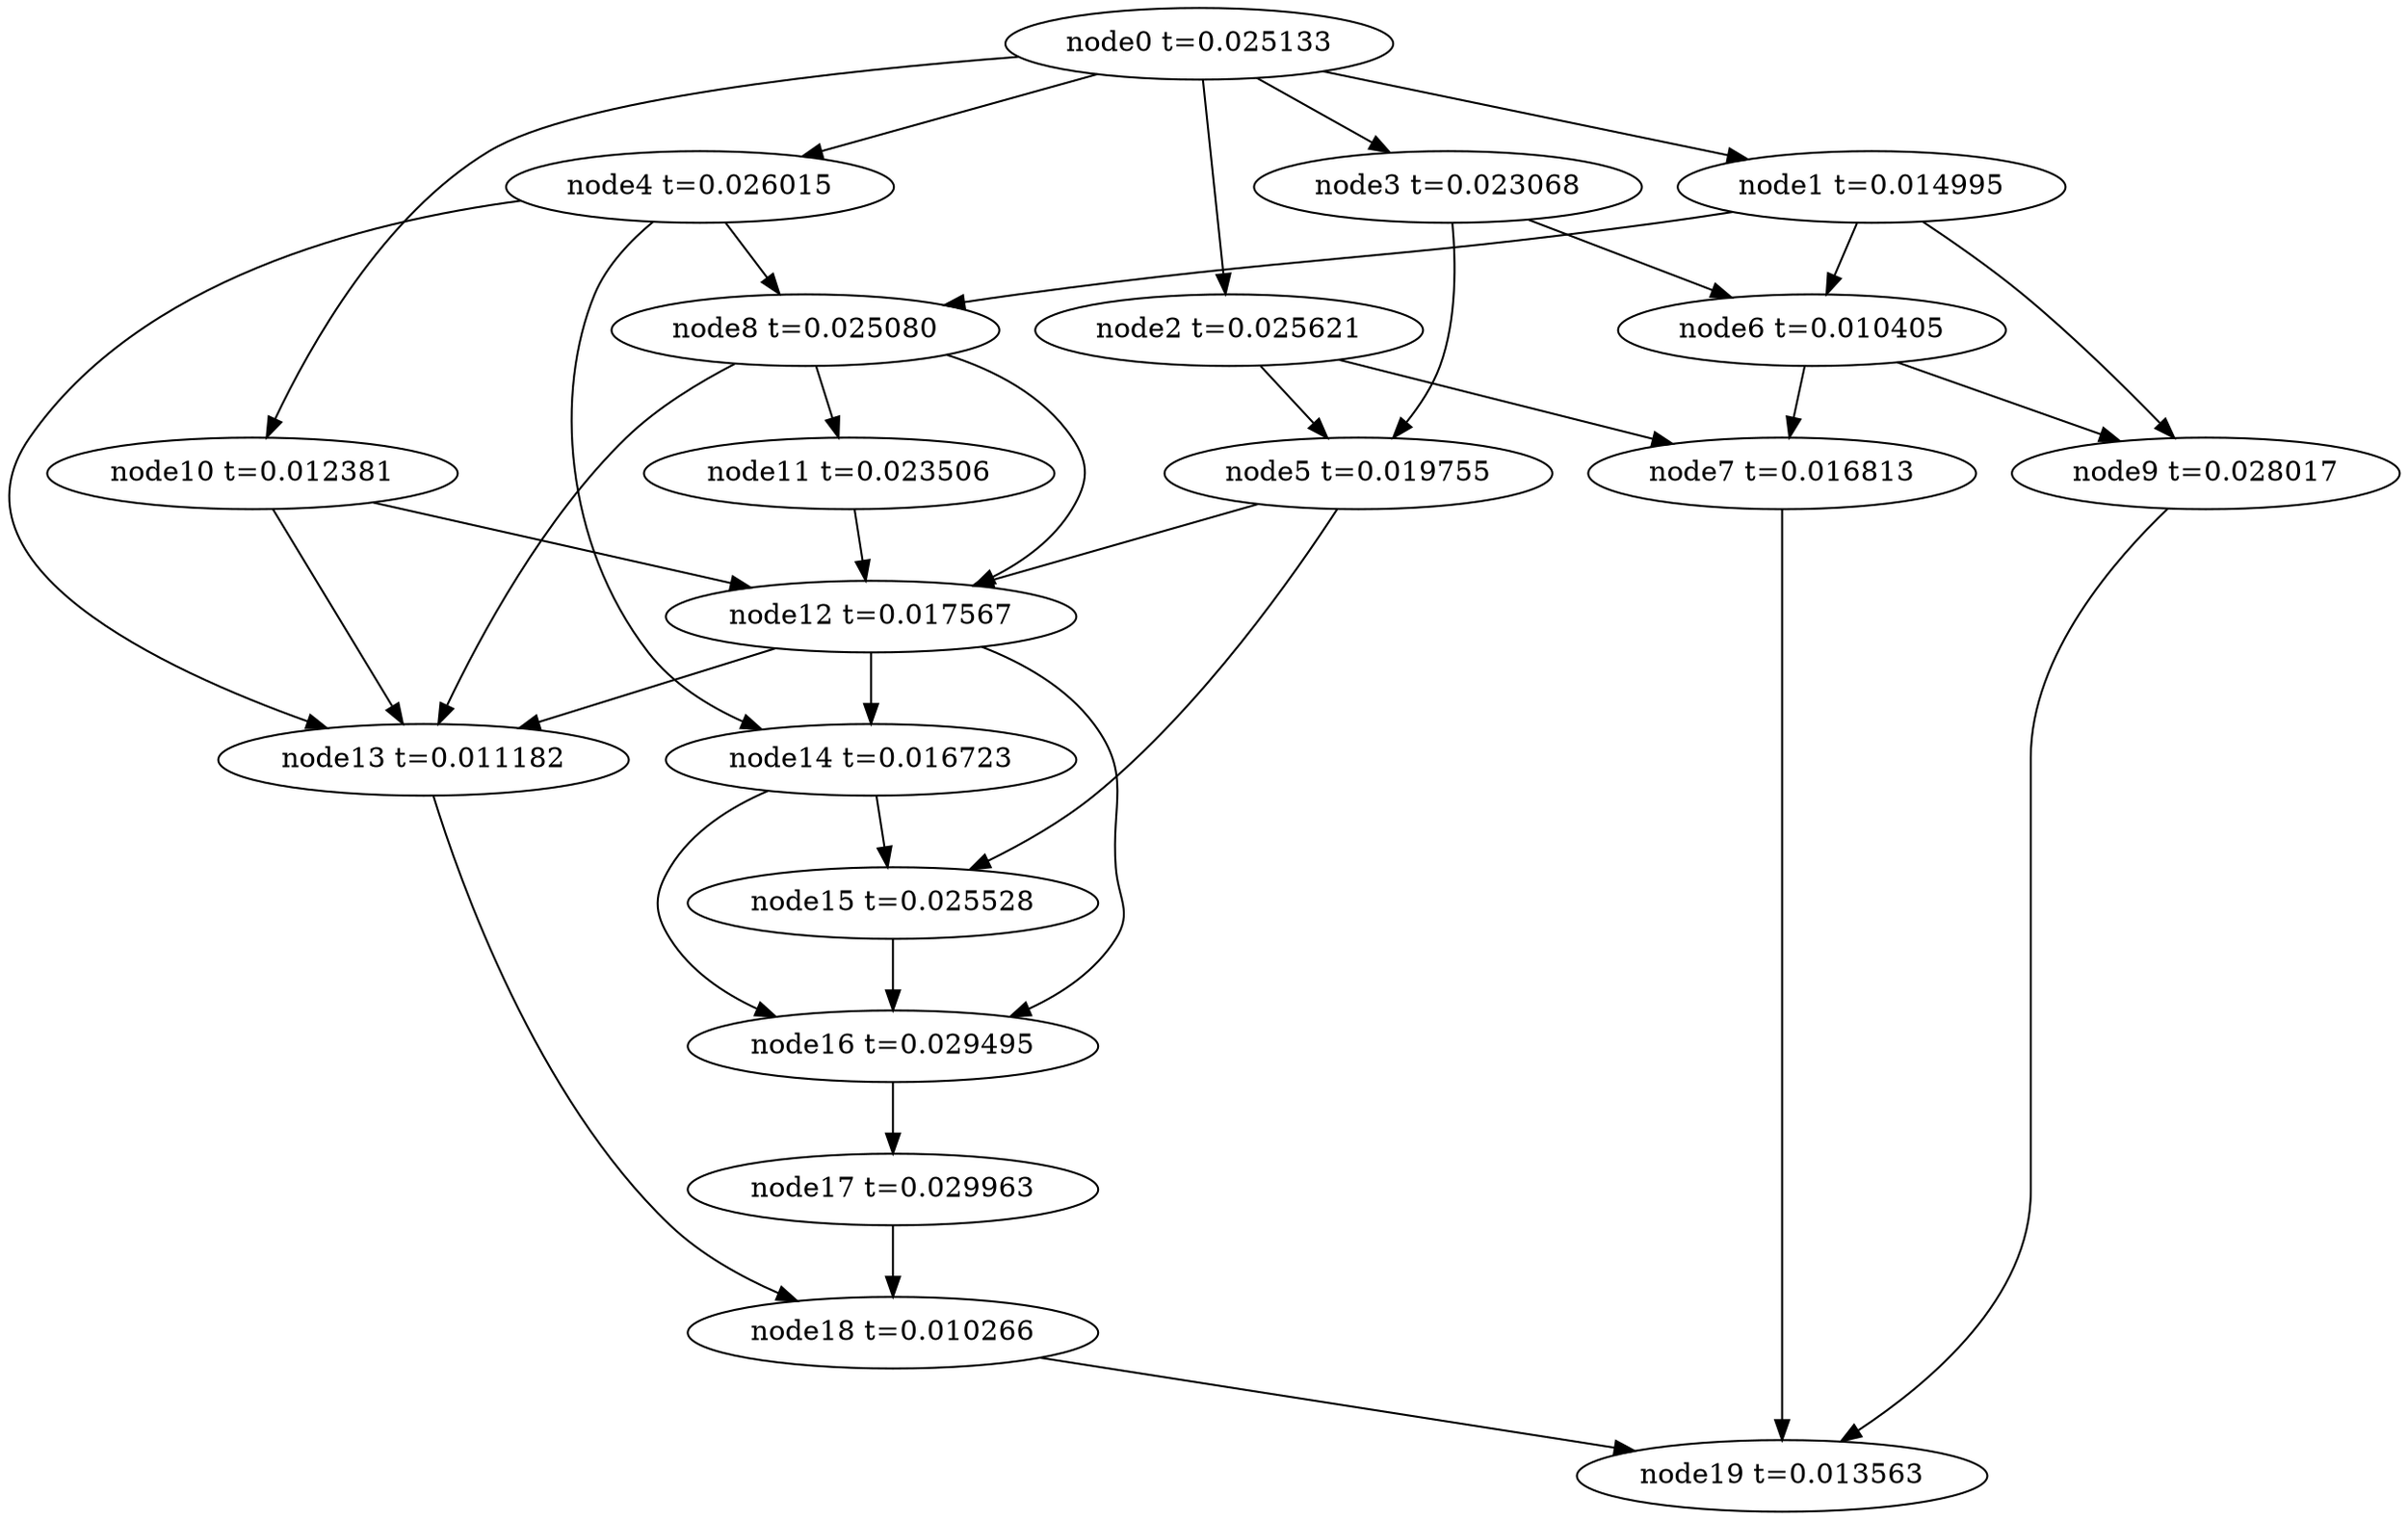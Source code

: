 digraph g{
	node19[label="node19 t=0.013563"]
	node18 -> node19
	node18[label="node18 t=0.010266"];
	node17 -> node18
	node17[label="node17 t=0.029963"];
	node16 -> node17
	node16[label="node16 t=0.029495"];
	node15 -> node16
	node15[label="node15 t=0.025528"];
	node14 -> node16
	node14 -> node15
	node14[label="node14 t=0.016723"];
	node13 -> node18
	node13[label="node13 t=0.011182"];
	node12 -> node16
	node12 -> node14
	node12 -> node13
	node12[label="node12 t=0.017567"];
	node11 -> node12
	node11[label="node11 t=0.023506"];
	node10 -> node13
	node10 -> node12
	node10[label="node10 t=0.012381"];
	node9 -> node19
	node9[label="node9 t=0.028017"];
	node8 -> node13
	node8 -> node12
	node8 -> node11
	node8[label="node8 t=0.025080"];
	node7 -> node19
	node7[label="node7 t=0.016813"];
	node6 -> node9
	node6 -> node7
	node6[label="node6 t=0.010405"];
	node5 -> node15
	node5 -> node12
	node5[label="node5 t=0.019755"];
	node4 -> node14
	node4 -> node13
	node4 -> node8
	node4[label="node4 t=0.026015"];
	node3 -> node6
	node3 -> node5
	node3[label="node3 t=0.023068"];
	node2 -> node7
	node2 -> node5
	node2[label="node2 t=0.025621"];
	node1 -> node9
	node1 -> node8
	node1 -> node6
	node1[label="node1 t=0.014995"];
	node0 -> node10
	node0 -> node4
	node0 -> node3
	node0 -> node2
	node0 -> node1
	node0[label="node0 t=0.025133"];
}
